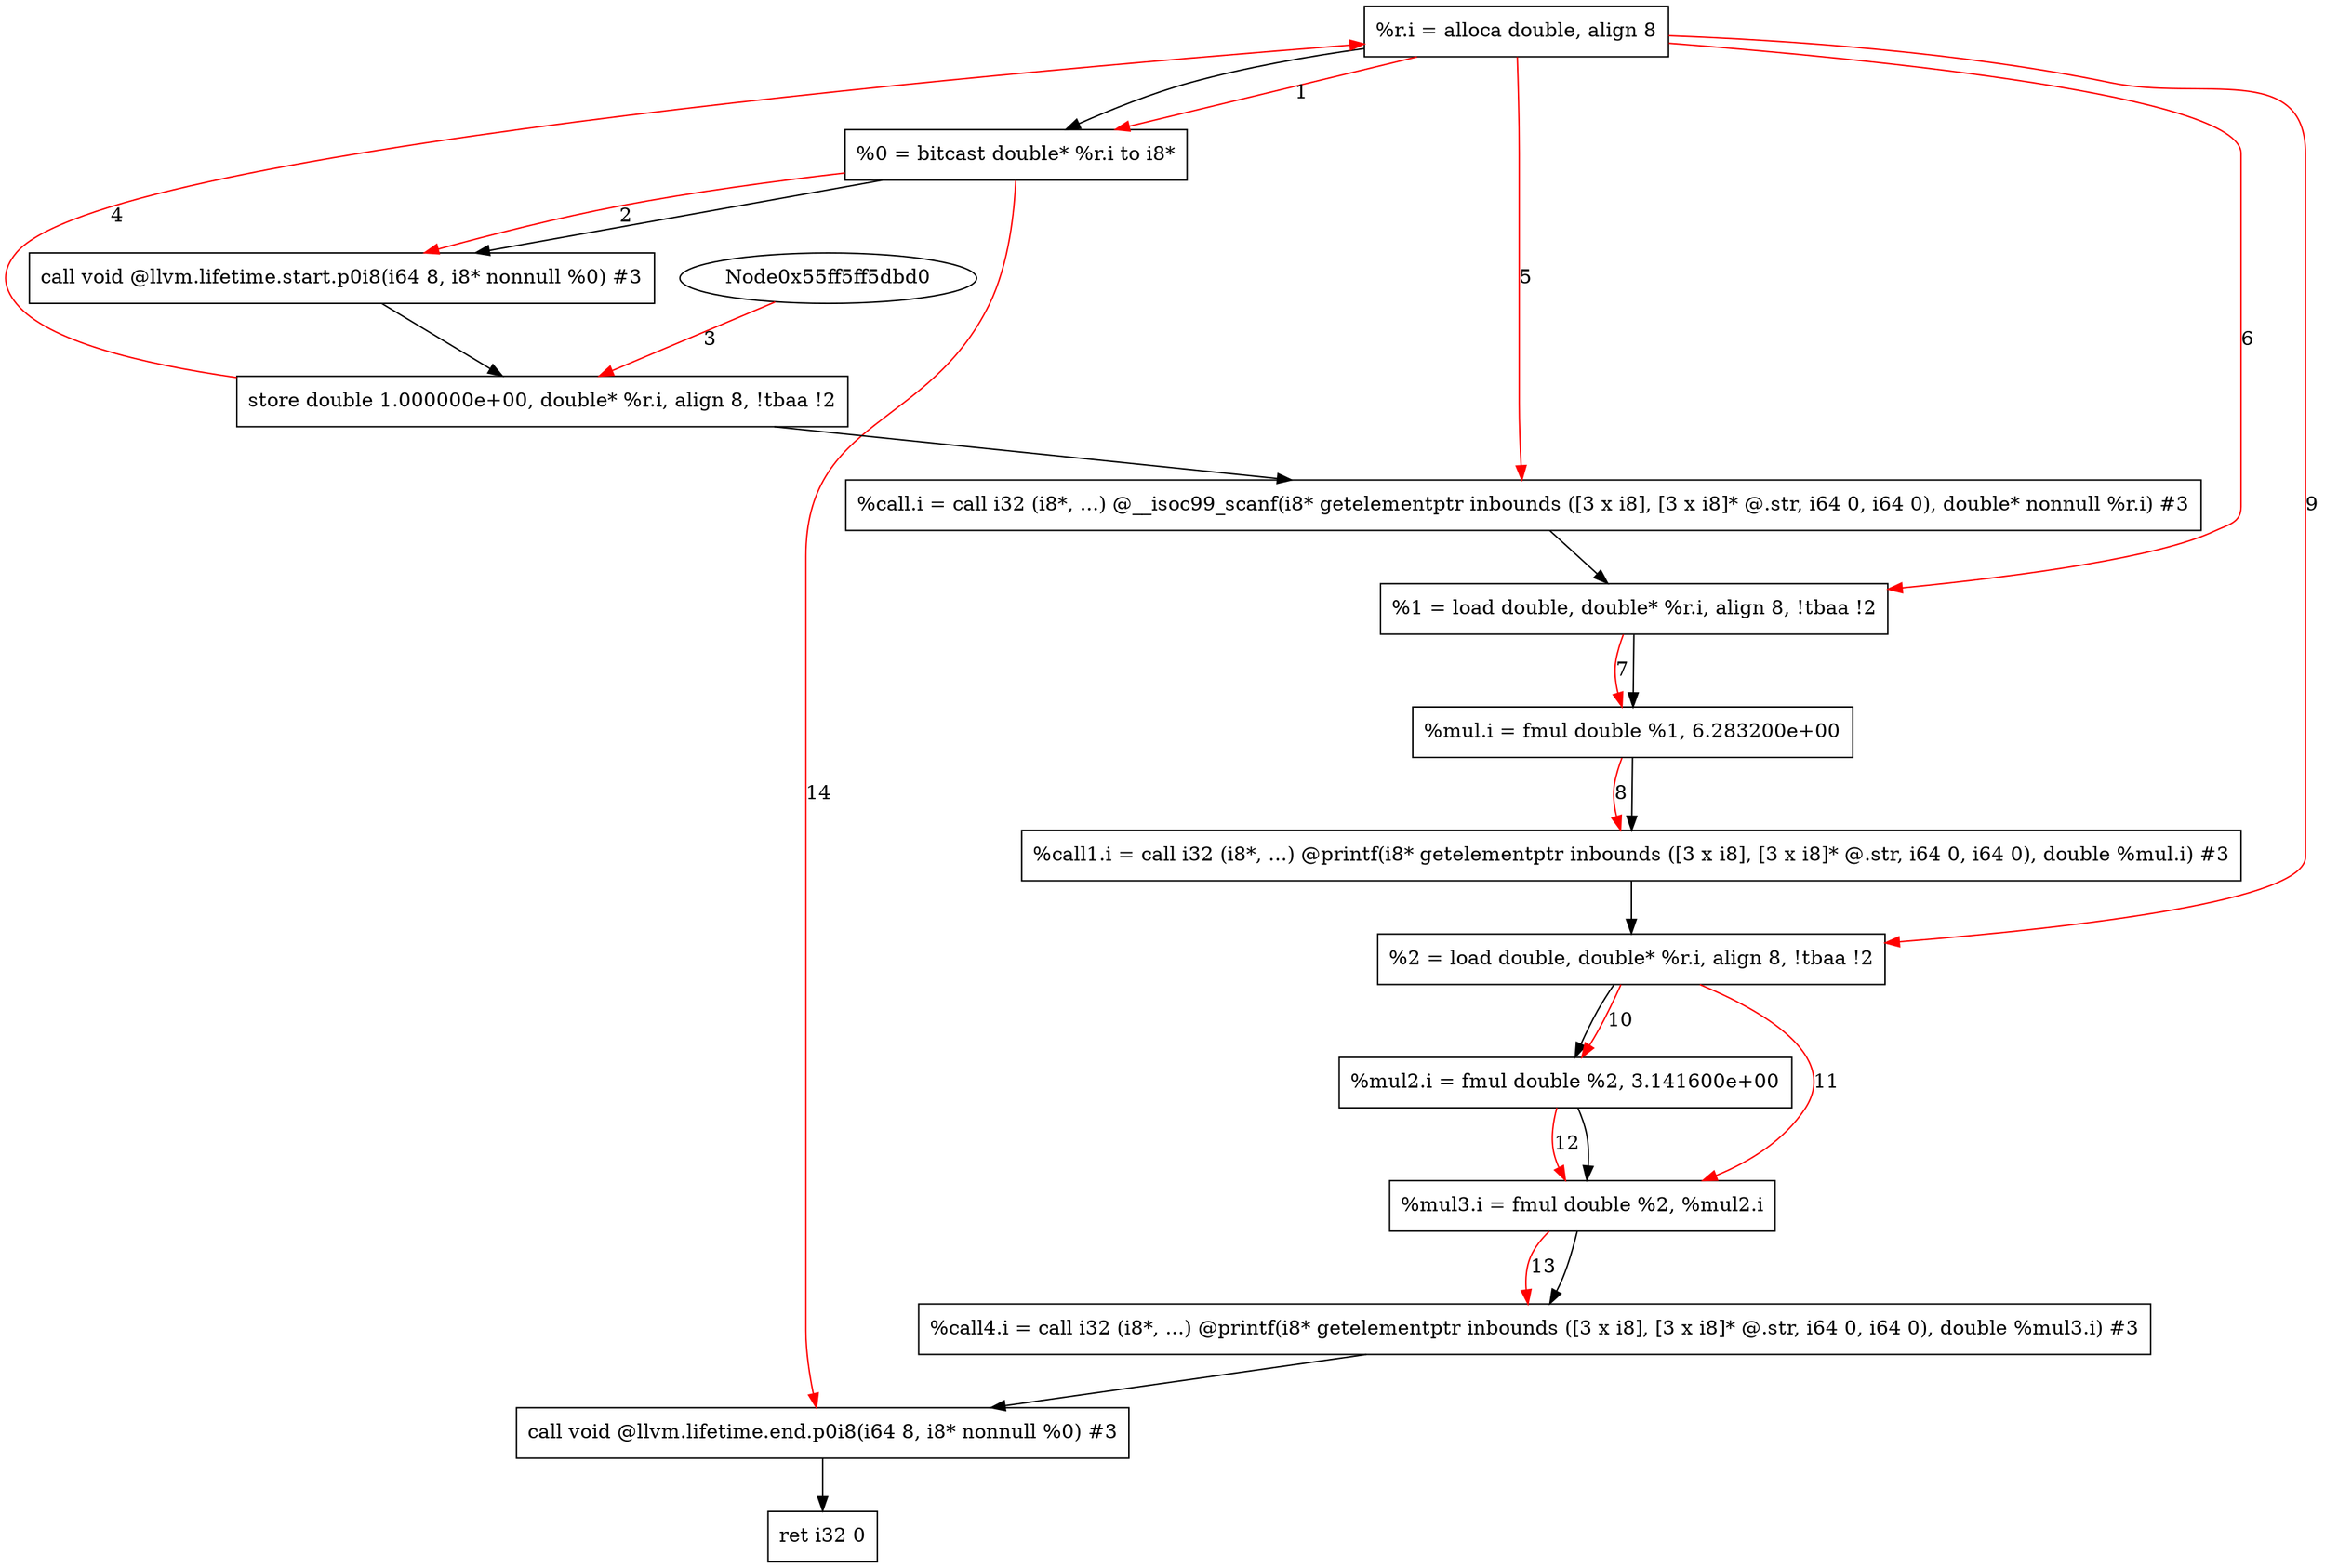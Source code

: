 digraph "CDFG for'main' function" {
	Node0x55ff5ff5ee48[shape=record, label="  %r.i = alloca double, align 8"]
	Node0x55ff5ff60338[shape=record, label="  %0 = bitcast double* %r.i to i8*"]
	Node0x55ff5ff604a8[shape=record, label="  call void @llvm.lifetime.start.p0i8(i64 8, i8* nonnull %0) #3"]
	Node0x55ff5ff60580[shape=record, label="  store double 1.000000e+00, double* %r.i, align 8, !tbaa !2"]
	Node0x55ff5ff60618[shape=record, label="  %call.i = call i32 (i8*, ...) @__isoc99_scanf(i8* getelementptr inbounds ([3 x i8], [3 x i8]* @.str, i64 0, i64 0), double* nonnull %r.i) #3"]
	Node0x55ff5ff606d8[shape=record, label="  %1 = load double, double* %r.i, align 8, !tbaa !2"]
	Node0x55ff5ff60770[shape=record, label="  %mul.i = fmul double %1, 6.283200e+00"]
	Node0x55ff5ff60818[shape=record, label="  %call1.i = call i32 (i8*, ...) @printf(i8* getelementptr inbounds ([3 x i8], [3 x i8]* @.str, i64 0, i64 0), double %mul.i) #3"]
	Node0x55ff5ff608f8[shape=record, label="  %2 = load double, double* %r.i, align 8, !tbaa !2"]
	Node0x55ff5ff60970[shape=record, label="  %mul2.i = fmul double %2, 3.141600e+00"]
	Node0x55ff5ff609e0[shape=record, label="  %mul3.i = fmul double %2, %mul2.i"]
	Node0x55ff5ff60aa8[shape=record, label="  %call4.i = call i32 (i8*, ...) @printf(i8* getelementptr inbounds ([3 x i8], [3 x i8]* @.str, i64 0, i64 0), double %mul3.i) #3"]
	Node0x55ff5ff60c48[shape=record, label="  call void @llvm.lifetime.end.p0i8(i64 8, i8* nonnull %0) #3"]
	Node0x55ff5ff60d08[shape=record, label="  ret i32 0"]
	Node0x55ff5ff5ee48 -> Node0x55ff5ff60338
	Node0x55ff5ff60338 -> Node0x55ff5ff604a8
	Node0x55ff5ff604a8 -> Node0x55ff5ff60580
	Node0x55ff5ff60580 -> Node0x55ff5ff60618
	Node0x55ff5ff60618 -> Node0x55ff5ff606d8
	Node0x55ff5ff606d8 -> Node0x55ff5ff60770
	Node0x55ff5ff60770 -> Node0x55ff5ff60818
	Node0x55ff5ff60818 -> Node0x55ff5ff608f8
	Node0x55ff5ff608f8 -> Node0x55ff5ff60970
	Node0x55ff5ff60970 -> Node0x55ff5ff609e0
	Node0x55ff5ff609e0 -> Node0x55ff5ff60aa8
	Node0x55ff5ff60aa8 -> Node0x55ff5ff60c48
	Node0x55ff5ff60c48 -> Node0x55ff5ff60d08
edge [color=red]
	Node0x55ff5ff5ee48 -> Node0x55ff5ff60338[label="1"]
	Node0x55ff5ff60338 -> Node0x55ff5ff604a8[label="2"]
	Node0x55ff5ff5dbd0 -> Node0x55ff5ff60580[label="3"]
	Node0x55ff5ff60580 -> Node0x55ff5ff5ee48[label="4"]
	Node0x55ff5ff5ee48 -> Node0x55ff5ff60618[label="5"]
	Node0x55ff5ff5ee48 -> Node0x55ff5ff606d8[label="6"]
	Node0x55ff5ff606d8 -> Node0x55ff5ff60770[label="7"]
	Node0x55ff5ff60770 -> Node0x55ff5ff60818[label="8"]
	Node0x55ff5ff5ee48 -> Node0x55ff5ff608f8[label="9"]
	Node0x55ff5ff608f8 -> Node0x55ff5ff60970[label="10"]
	Node0x55ff5ff608f8 -> Node0x55ff5ff609e0[label="11"]
	Node0x55ff5ff60970 -> Node0x55ff5ff609e0[label="12"]
	Node0x55ff5ff609e0 -> Node0x55ff5ff60aa8[label="13"]
	Node0x55ff5ff60338 -> Node0x55ff5ff60c48[label="14"]
}
